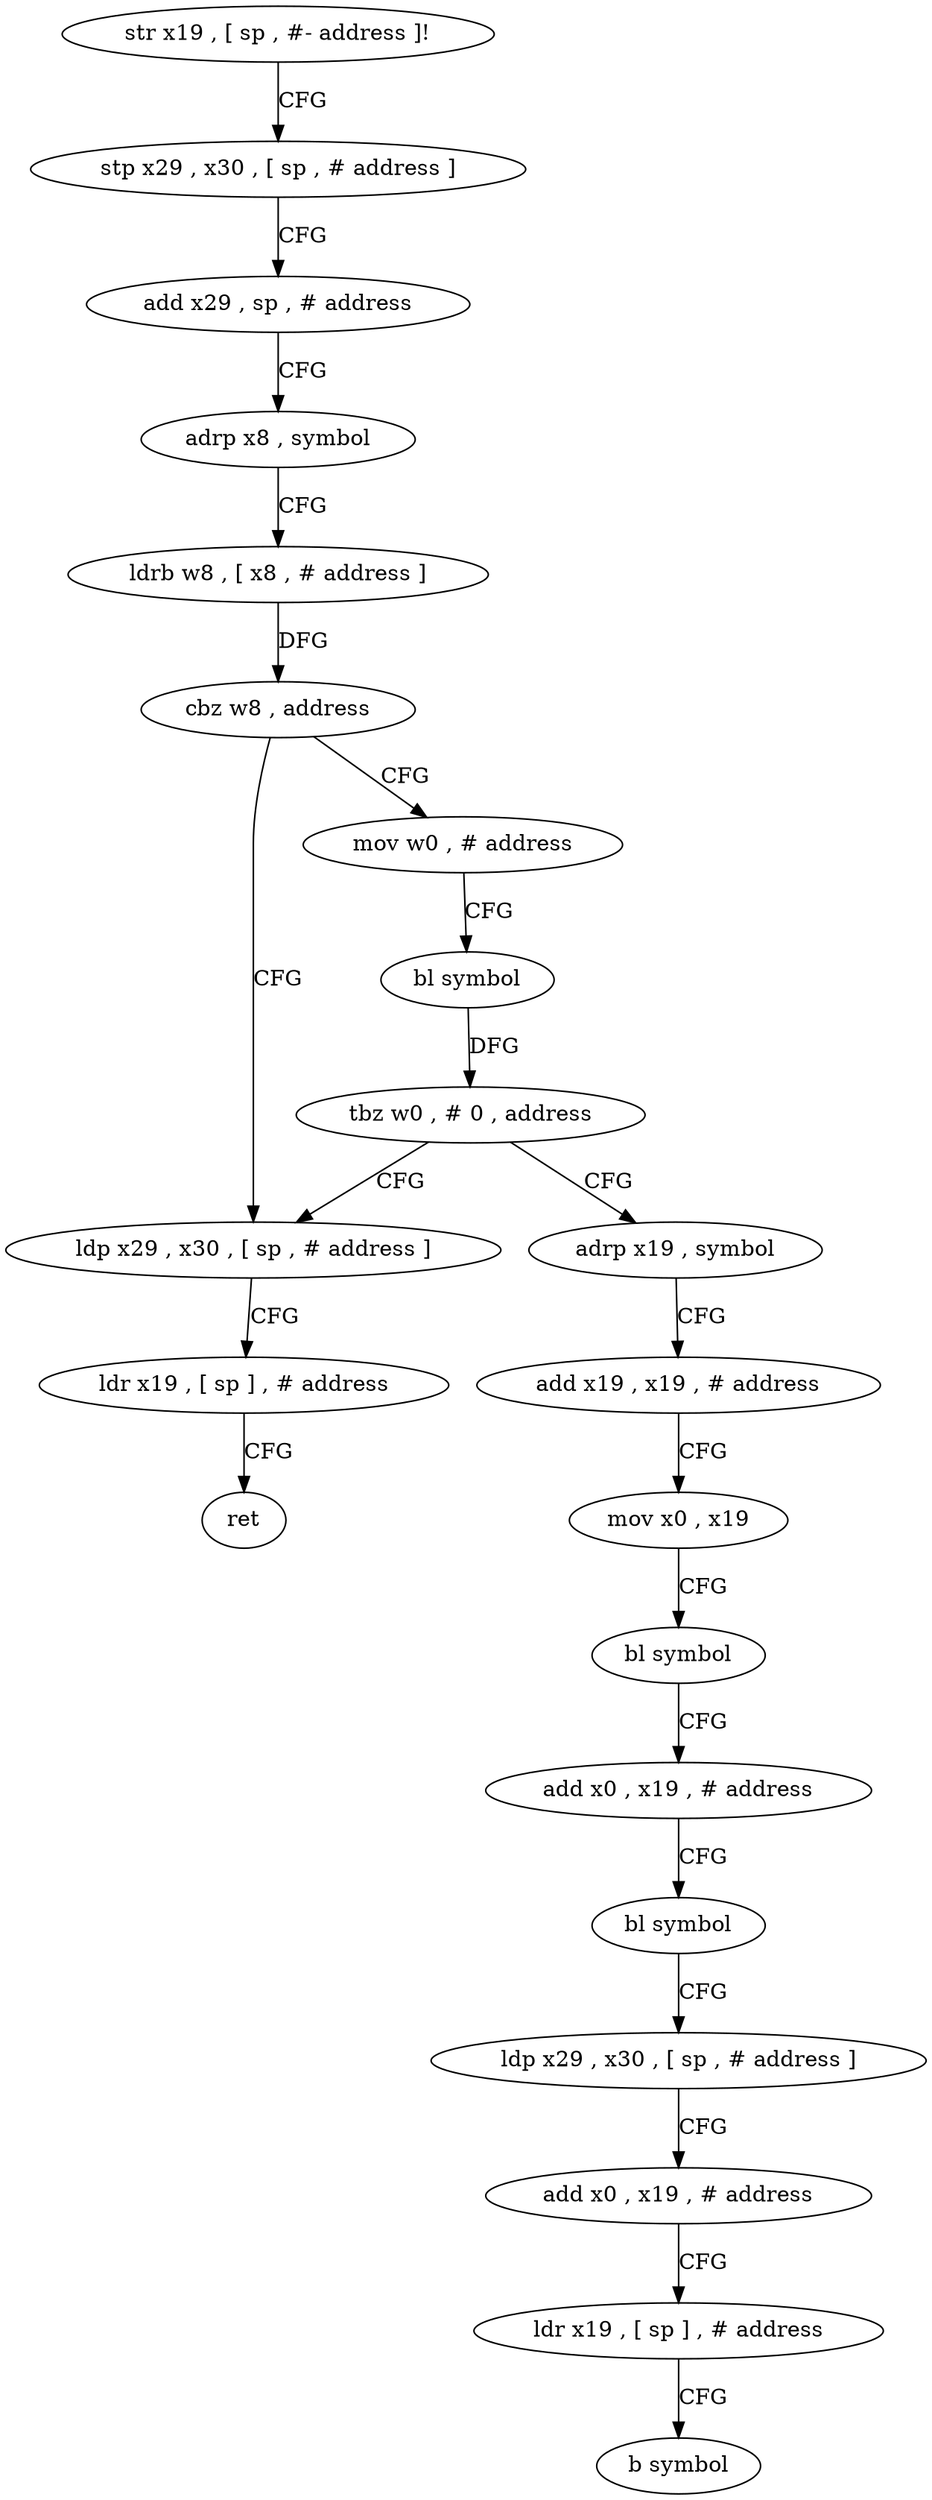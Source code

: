 digraph "func" {
"4228916" [label = "str x19 , [ sp , #- address ]!" ]
"4228920" [label = "stp x29 , x30 , [ sp , # address ]" ]
"4228924" [label = "add x29 , sp , # address" ]
"4228928" [label = "adrp x8 , symbol" ]
"4228932" [label = "ldrb w8 , [ x8 , # address ]" ]
"4228936" [label = "cbz w8 , address" ]
"4228992" [label = "ldp x29 , x30 , [ sp , # address ]" ]
"4228940" [label = "mov w0 , # address" ]
"4228996" [label = "ldr x19 , [ sp ] , # address" ]
"4229000" [label = "ret" ]
"4228944" [label = "bl symbol" ]
"4228948" [label = "tbz w0 , # 0 , address" ]
"4228952" [label = "adrp x19 , symbol" ]
"4228956" [label = "add x19 , x19 , # address" ]
"4228960" [label = "mov x0 , x19" ]
"4228964" [label = "bl symbol" ]
"4228968" [label = "add x0 , x19 , # address" ]
"4228972" [label = "bl symbol" ]
"4228976" [label = "ldp x29 , x30 , [ sp , # address ]" ]
"4228980" [label = "add x0 , x19 , # address" ]
"4228984" [label = "ldr x19 , [ sp ] , # address" ]
"4228988" [label = "b symbol" ]
"4228916" -> "4228920" [ label = "CFG" ]
"4228920" -> "4228924" [ label = "CFG" ]
"4228924" -> "4228928" [ label = "CFG" ]
"4228928" -> "4228932" [ label = "CFG" ]
"4228932" -> "4228936" [ label = "DFG" ]
"4228936" -> "4228992" [ label = "CFG" ]
"4228936" -> "4228940" [ label = "CFG" ]
"4228992" -> "4228996" [ label = "CFG" ]
"4228940" -> "4228944" [ label = "CFG" ]
"4228996" -> "4229000" [ label = "CFG" ]
"4228944" -> "4228948" [ label = "DFG" ]
"4228948" -> "4228992" [ label = "CFG" ]
"4228948" -> "4228952" [ label = "CFG" ]
"4228952" -> "4228956" [ label = "CFG" ]
"4228956" -> "4228960" [ label = "CFG" ]
"4228960" -> "4228964" [ label = "CFG" ]
"4228964" -> "4228968" [ label = "CFG" ]
"4228968" -> "4228972" [ label = "CFG" ]
"4228972" -> "4228976" [ label = "CFG" ]
"4228976" -> "4228980" [ label = "CFG" ]
"4228980" -> "4228984" [ label = "CFG" ]
"4228984" -> "4228988" [ label = "CFG" ]
}
